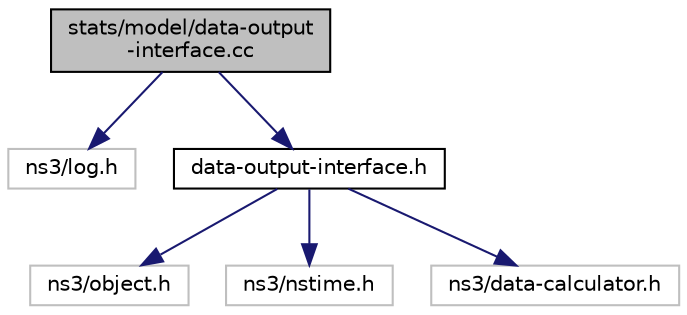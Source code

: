 digraph "stats/model/data-output-interface.cc"
{
  edge [fontname="Helvetica",fontsize="10",labelfontname="Helvetica",labelfontsize="10"];
  node [fontname="Helvetica",fontsize="10",shape=record];
  Node1 [label="stats/model/data-output\l-interface.cc",height=0.2,width=0.4,color="black", fillcolor="grey75", style="filled", fontcolor="black"];
  Node1 -> Node2 [color="midnightblue",fontsize="10",style="solid"];
  Node2 [label="ns3/log.h",height=0.2,width=0.4,color="grey75", fillcolor="white", style="filled"];
  Node1 -> Node3 [color="midnightblue",fontsize="10",style="solid"];
  Node3 [label="data-output-interface.h",height=0.2,width=0.4,color="black", fillcolor="white", style="filled",URL="$db/d7f/data-output-interface_8h.html"];
  Node3 -> Node4 [color="midnightblue",fontsize="10",style="solid"];
  Node4 [label="ns3/object.h",height=0.2,width=0.4,color="grey75", fillcolor="white", style="filled"];
  Node3 -> Node5 [color="midnightblue",fontsize="10",style="solid"];
  Node5 [label="ns3/nstime.h",height=0.2,width=0.4,color="grey75", fillcolor="white", style="filled"];
  Node3 -> Node6 [color="midnightblue",fontsize="10",style="solid"];
  Node6 [label="ns3/data-calculator.h",height=0.2,width=0.4,color="grey75", fillcolor="white", style="filled"];
}
